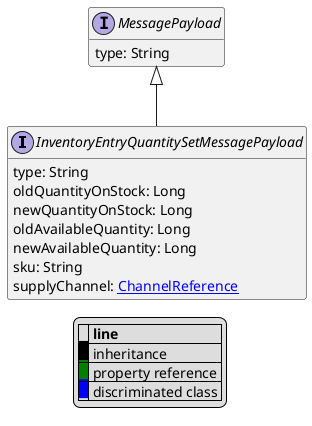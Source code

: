 @startuml

hide empty fields
hide empty methods
legend
|= |= line |
|<back:black>   </back>| inheritance |
|<back:green>   </back>| property reference |
|<back:blue>   </back>| discriminated class |
endlegend
interface InventoryEntryQuantitySetMessagePayload [[InventoryEntryQuantitySetMessagePayload.svg]] extends MessagePayload {
    type: String
    oldQuantityOnStock: Long
    newQuantityOnStock: Long
    oldAvailableQuantity: Long
    newAvailableQuantity: Long
    sku: String
    supplyChannel: [[ChannelReference.svg ChannelReference]]
}
interface MessagePayload [[MessagePayload.svg]]  {
    type: String
}





@enduml
